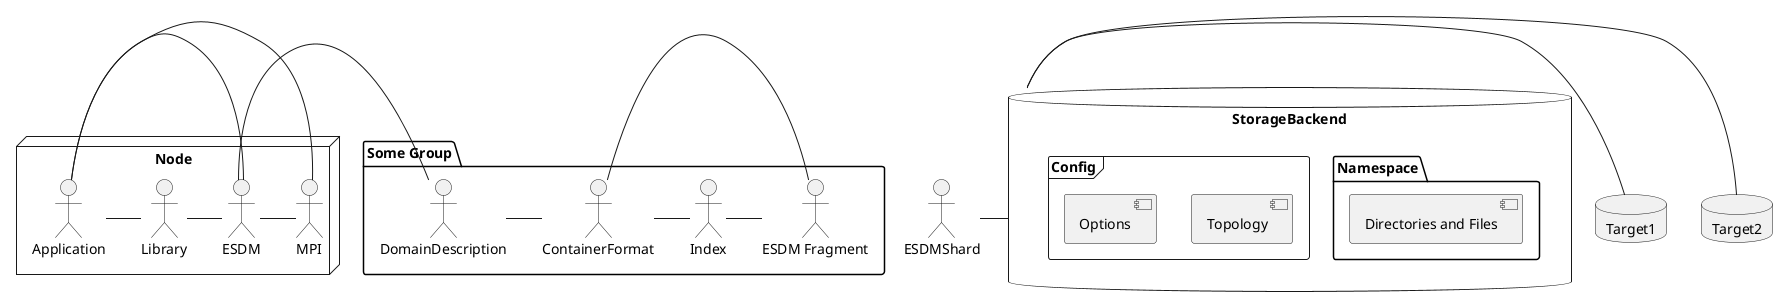 @startuml


node "Node" {
  Application - Library
  Application - MPI
  Application - ESDM
  Library - ESDM
  ESDM - MPI
}


package "Some Group" {
    "ESDM Fragment" as fragment

    DomainDescription - ContainerFormat
    ContainerFormat - Index
    Index - fragment
    ContainerFormat - fragment
}


database StorageBackend {


  folder "Namespace" {
    [Directories and Files]
  }
  frame "Config" {
    [Topology]
    [Options]
  }
}


database Target1 {

}
database Target2 {

}


ESDM - DomainDescription

ESDMShard - StorageBackend



StorageBackend - Target1
StorageBackend - Target2



@enduml
